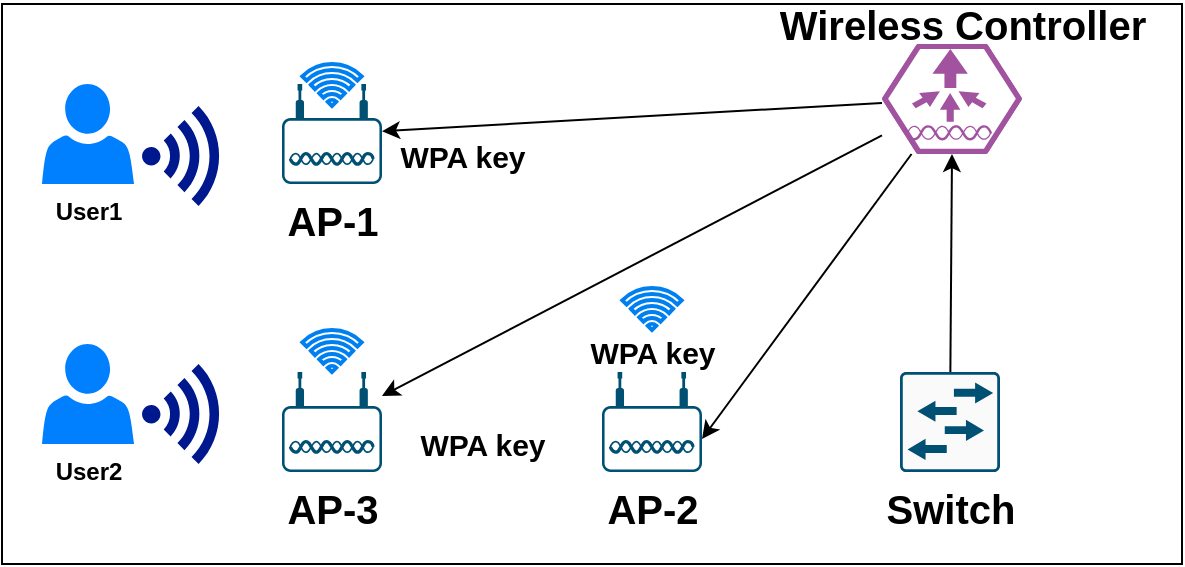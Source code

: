 <mxfile version="13.9.5" type="device"><diagram id="mZJ7mC5LU7uS5g5Ewph8" name="Page-1"><mxGraphModel dx="838" dy="480" grid="1" gridSize="10" guides="1" tooltips="1" connect="1" arrows="1" fold="1" page="1" pageScale="1" pageWidth="1169" pageHeight="827" math="0" shadow="0"><root><mxCell id="0"/><mxCell id="1" parent="0"/><mxCell id="2vlHOsgPGBhMIS2Od5hE-2" value="" style="rounded=0;whiteSpace=wrap;html=1;" vertex="1" parent="1"><mxGeometry x="120" y="80" width="590" height="280" as="geometry"/></mxCell><mxCell id="2vlHOsgPGBhMIS2Od5hE-27" style="edgeStyle=none;rounded=0;orthogonalLoop=1;jettySize=auto;html=1;" edge="1" parent="1" source="2vlHOsgPGBhMIS2Od5hE-3" target="2vlHOsgPGBhMIS2Od5hE-8"><mxGeometry relative="1" as="geometry"/></mxCell><mxCell id="2vlHOsgPGBhMIS2Od5hE-28" style="edgeStyle=none;rounded=0;orthogonalLoop=1;jettySize=auto;html=1;entryX=1;entryY=0.67;entryDx=0;entryDy=0;entryPerimeter=0;" edge="1" parent="1" source="2vlHOsgPGBhMIS2Od5hE-3" target="2vlHOsgPGBhMIS2Od5hE-9"><mxGeometry relative="1" as="geometry"/></mxCell><mxCell id="2vlHOsgPGBhMIS2Od5hE-29" style="edgeStyle=none;rounded=0;orthogonalLoop=1;jettySize=auto;html=1;" edge="1" parent="1" source="2vlHOsgPGBhMIS2Od5hE-3" target="2vlHOsgPGBhMIS2Od5hE-10"><mxGeometry relative="1" as="geometry"/></mxCell><mxCell id="2vlHOsgPGBhMIS2Od5hE-3" value="" style="verticalLabelPosition=bottom;html=1;fillColor=#A153A0;strokeColor=#ffffff;verticalAlign=top;align=center;points=[[0,0.5,0],[0.125,0.25,0],[0.25,0,0],[0.5,0,0],[0.75,0,0],[0.875,0.25,0],[1,0.5,0],[0.875,0.75,0],[0.75,1,0],[0.5,1,0],[0.125,0.75,0]];pointerEvents=1;shape=mxgraph.cisco_safe.compositeIcon;bgIcon=mxgraph.cisco_safe.design.blank_device;resIcon=mxgraph.cisco_safe.design.vwlan_controller;" vertex="1" parent="1"><mxGeometry x="560" y="100" width="70" height="55" as="geometry"/></mxCell><mxCell id="2vlHOsgPGBhMIS2Od5hE-7" style="edgeStyle=none;rounded=0;orthogonalLoop=1;jettySize=auto;html=1;entryX=0.5;entryY=1;entryDx=0;entryDy=0;entryPerimeter=0;" edge="1" parent="1" source="2vlHOsgPGBhMIS2Od5hE-4" target="2vlHOsgPGBhMIS2Od5hE-3"><mxGeometry relative="1" as="geometry"/></mxCell><mxCell id="2vlHOsgPGBhMIS2Od5hE-4" value="&lt;b&gt;&lt;font style=&quot;font-size: 20px&quot;&gt;Switch&lt;/font&gt;&lt;/b&gt;" style="points=[[0.015,0.015,0],[0.985,0.015,0],[0.985,0.985,0],[0.015,0.985,0],[0.25,0,0],[0.5,0,0],[0.75,0,0],[1,0.25,0],[1,0.5,0],[1,0.75,0],[0.75,1,0],[0.5,1,0],[0.25,1,0],[0,0.75,0],[0,0.5,0],[0,0.25,0]];verticalLabelPosition=bottom;html=1;verticalAlign=top;aspect=fixed;align=center;pointerEvents=1;shape=mxgraph.cisco19.rect;prIcon=l2_switch;fillColor=#FAFAFA;strokeColor=#005073;" vertex="1" parent="1"><mxGeometry x="569" y="264" width="50" height="50" as="geometry"/></mxCell><mxCell id="2vlHOsgPGBhMIS2Od5hE-8" value="&lt;b&gt;&lt;font style=&quot;font-size: 20px&quot;&gt;AP-1&lt;/font&gt;&lt;/b&gt;" style="points=[[0.03,0.36,0],[0.18,0,0],[0.5,0.34,0],[0.82,0,0],[0.97,0.36,0],[1,0.67,0],[0.975,0.975,0],[0.5,1,0],[0.025,0.975,0],[0,0.67,0]];verticalLabelPosition=bottom;html=1;verticalAlign=top;aspect=fixed;align=center;pointerEvents=1;shape=mxgraph.cisco19.wireless_access_point;fillColor=#005073;strokeColor=none;" vertex="1" parent="1"><mxGeometry x="260" y="120" width="50" height="50" as="geometry"/></mxCell><mxCell id="2vlHOsgPGBhMIS2Od5hE-9" value="&lt;b&gt;&lt;font style=&quot;font-size: 20px&quot;&gt;AP-2&lt;/font&gt;&lt;/b&gt;" style="points=[[0.03,0.36,0],[0.18,0,0],[0.5,0.34,0],[0.82,0,0],[0.97,0.36,0],[1,0.67,0],[0.975,0.975,0],[0.5,1,0],[0.025,0.975,0],[0,0.67,0]];verticalLabelPosition=bottom;html=1;verticalAlign=top;aspect=fixed;align=center;pointerEvents=1;shape=mxgraph.cisco19.wireless_access_point;fillColor=#005073;strokeColor=none;" vertex="1" parent="1"><mxGeometry x="420" y="264" width="50" height="50" as="geometry"/></mxCell><mxCell id="2vlHOsgPGBhMIS2Od5hE-10" value="&lt;b&gt;&lt;font style=&quot;font-size: 20px&quot;&gt;AP-3&lt;/font&gt;&lt;/b&gt;" style="points=[[0.03,0.36,0],[0.18,0,0],[0.5,0.34,0],[0.82,0,0],[0.97,0.36,0],[1,0.67,0],[0.975,0.975,0],[0.5,1,0],[0.025,0.975,0],[0,0.67,0]];verticalLabelPosition=bottom;html=1;verticalAlign=top;aspect=fixed;align=center;pointerEvents=1;shape=mxgraph.cisco19.wireless_access_point;fillColor=#005073;strokeColor=none;" vertex="1" parent="1"><mxGeometry x="260" y="264" width="50" height="50" as="geometry"/></mxCell><mxCell id="2vlHOsgPGBhMIS2Od5hE-11" value="" style="html=1;verticalLabelPosition=bottom;align=center;labelBackgroundColor=#ffffff;verticalAlign=top;strokeWidth=2;strokeColor=#0080F0;shadow=0;dashed=0;shape=mxgraph.ios7.icons.wifi;pointerEvents=1" vertex="1" parent="1"><mxGeometry x="430.15" y="222" width="29.7" height="21" as="geometry"/></mxCell><mxCell id="2vlHOsgPGBhMIS2Od5hE-12" value="" style="html=1;verticalLabelPosition=bottom;align=center;labelBackgroundColor=#ffffff;verticalAlign=top;strokeWidth=2;strokeColor=#0080F0;shadow=0;dashed=0;shape=mxgraph.ios7.icons.wifi;pointerEvents=1" vertex="1" parent="1"><mxGeometry x="270.15" y="110" width="29.7" height="21" as="geometry"/></mxCell><mxCell id="2vlHOsgPGBhMIS2Od5hE-13" value="" style="html=1;verticalLabelPosition=bottom;align=center;labelBackgroundColor=#ffffff;verticalAlign=top;strokeWidth=2;strokeColor=#0080F0;shadow=0;dashed=0;shape=mxgraph.ios7.icons.wifi;pointerEvents=1" vertex="1" parent="1"><mxGeometry x="270.15" y="243" width="29.7" height="21" as="geometry"/></mxCell><mxCell id="2vlHOsgPGBhMIS2Od5hE-14" value="&lt;b&gt;&lt;font style=&quot;font-size: 12px&quot;&gt;User1&lt;/font&gt;&lt;/b&gt;" style="pointerEvents=1;shadow=0;dashed=0;html=1;strokeColor=none;labelPosition=center;verticalLabelPosition=bottom;verticalAlign=top;outlineConnect=0;align=center;shape=mxgraph.office.users.user;fillColor=#007FFF;" vertex="1" parent="1"><mxGeometry x="140" y="120" width="46" height="50" as="geometry"/></mxCell><mxCell id="2vlHOsgPGBhMIS2Od5hE-16" value="&lt;b&gt;&lt;font style=&quot;font-size: 12px&quot;&gt;User2&lt;/font&gt;&lt;/b&gt;" style="pointerEvents=1;shadow=0;dashed=0;html=1;strokeColor=none;labelPosition=center;verticalLabelPosition=bottom;verticalAlign=top;outlineConnect=0;align=center;shape=mxgraph.office.users.user;fillColor=#007FFF;" vertex="1" parent="1"><mxGeometry x="140" y="250" width="46" height="50" as="geometry"/></mxCell><mxCell id="2vlHOsgPGBhMIS2Od5hE-19" value="" style="aspect=fixed;pointerEvents=1;shadow=0;dashed=0;html=1;strokeColor=none;labelPosition=center;verticalLabelPosition=bottom;verticalAlign=top;align=center;fillColor=#00188D;shape=mxgraph.mscae.enterprise.wireless_connection" vertex="1" parent="1"><mxGeometry x="190" y="131" width="42" height="50" as="geometry"/></mxCell><mxCell id="2vlHOsgPGBhMIS2Od5hE-20" value="" style="aspect=fixed;pointerEvents=1;shadow=0;dashed=0;html=1;strokeColor=none;labelPosition=center;verticalLabelPosition=bottom;verticalAlign=top;align=center;fillColor=#00188D;shape=mxgraph.mscae.enterprise.wireless_connection" vertex="1" parent="1"><mxGeometry x="190" y="260" width="42" height="50" as="geometry"/></mxCell><mxCell id="2vlHOsgPGBhMIS2Od5hE-24" value="&lt;b&gt;&lt;font style=&quot;font-size: 15px&quot;&gt;WPA key&lt;/font&gt;&lt;/b&gt;" style="text;html=1;resizable=0;autosize=1;align=center;verticalAlign=middle;points=[];fillColor=none;strokeColor=none;rounded=0;" vertex="1" parent="1"><mxGeometry x="405" y="244" width="80" height="20" as="geometry"/></mxCell><mxCell id="2vlHOsgPGBhMIS2Od5hE-25" value="&lt;b&gt;&lt;font style=&quot;font-size: 15px&quot;&gt;WPA key&lt;/font&gt;&lt;/b&gt;" style="text;html=1;resizable=0;autosize=1;align=center;verticalAlign=middle;points=[];fillColor=none;strokeColor=none;rounded=0;" vertex="1" parent="1"><mxGeometry x="310" y="146" width="80" height="20" as="geometry"/></mxCell><mxCell id="2vlHOsgPGBhMIS2Od5hE-26" value="&lt;b&gt;&lt;font style=&quot;font-size: 15px&quot;&gt;WPA key&lt;/font&gt;&lt;/b&gt;" style="text;html=1;resizable=0;autosize=1;align=center;verticalAlign=middle;points=[];fillColor=none;strokeColor=none;rounded=0;" vertex="1" parent="1"><mxGeometry x="319.85" y="290" width="80" height="20" as="geometry"/></mxCell><mxCell id="2vlHOsgPGBhMIS2Od5hE-30" value="&lt;b&gt;&lt;font style=&quot;font-size: 20px&quot;&gt;Wireless Controller&lt;/font&gt;&lt;/b&gt;" style="text;html=1;resizable=0;autosize=1;align=center;verticalAlign=middle;points=[];fillColor=none;strokeColor=none;rounded=0;" vertex="1" parent="1"><mxGeometry x="500" y="80" width="200" height="20" as="geometry"/></mxCell></root></mxGraphModel></diagram></mxfile>